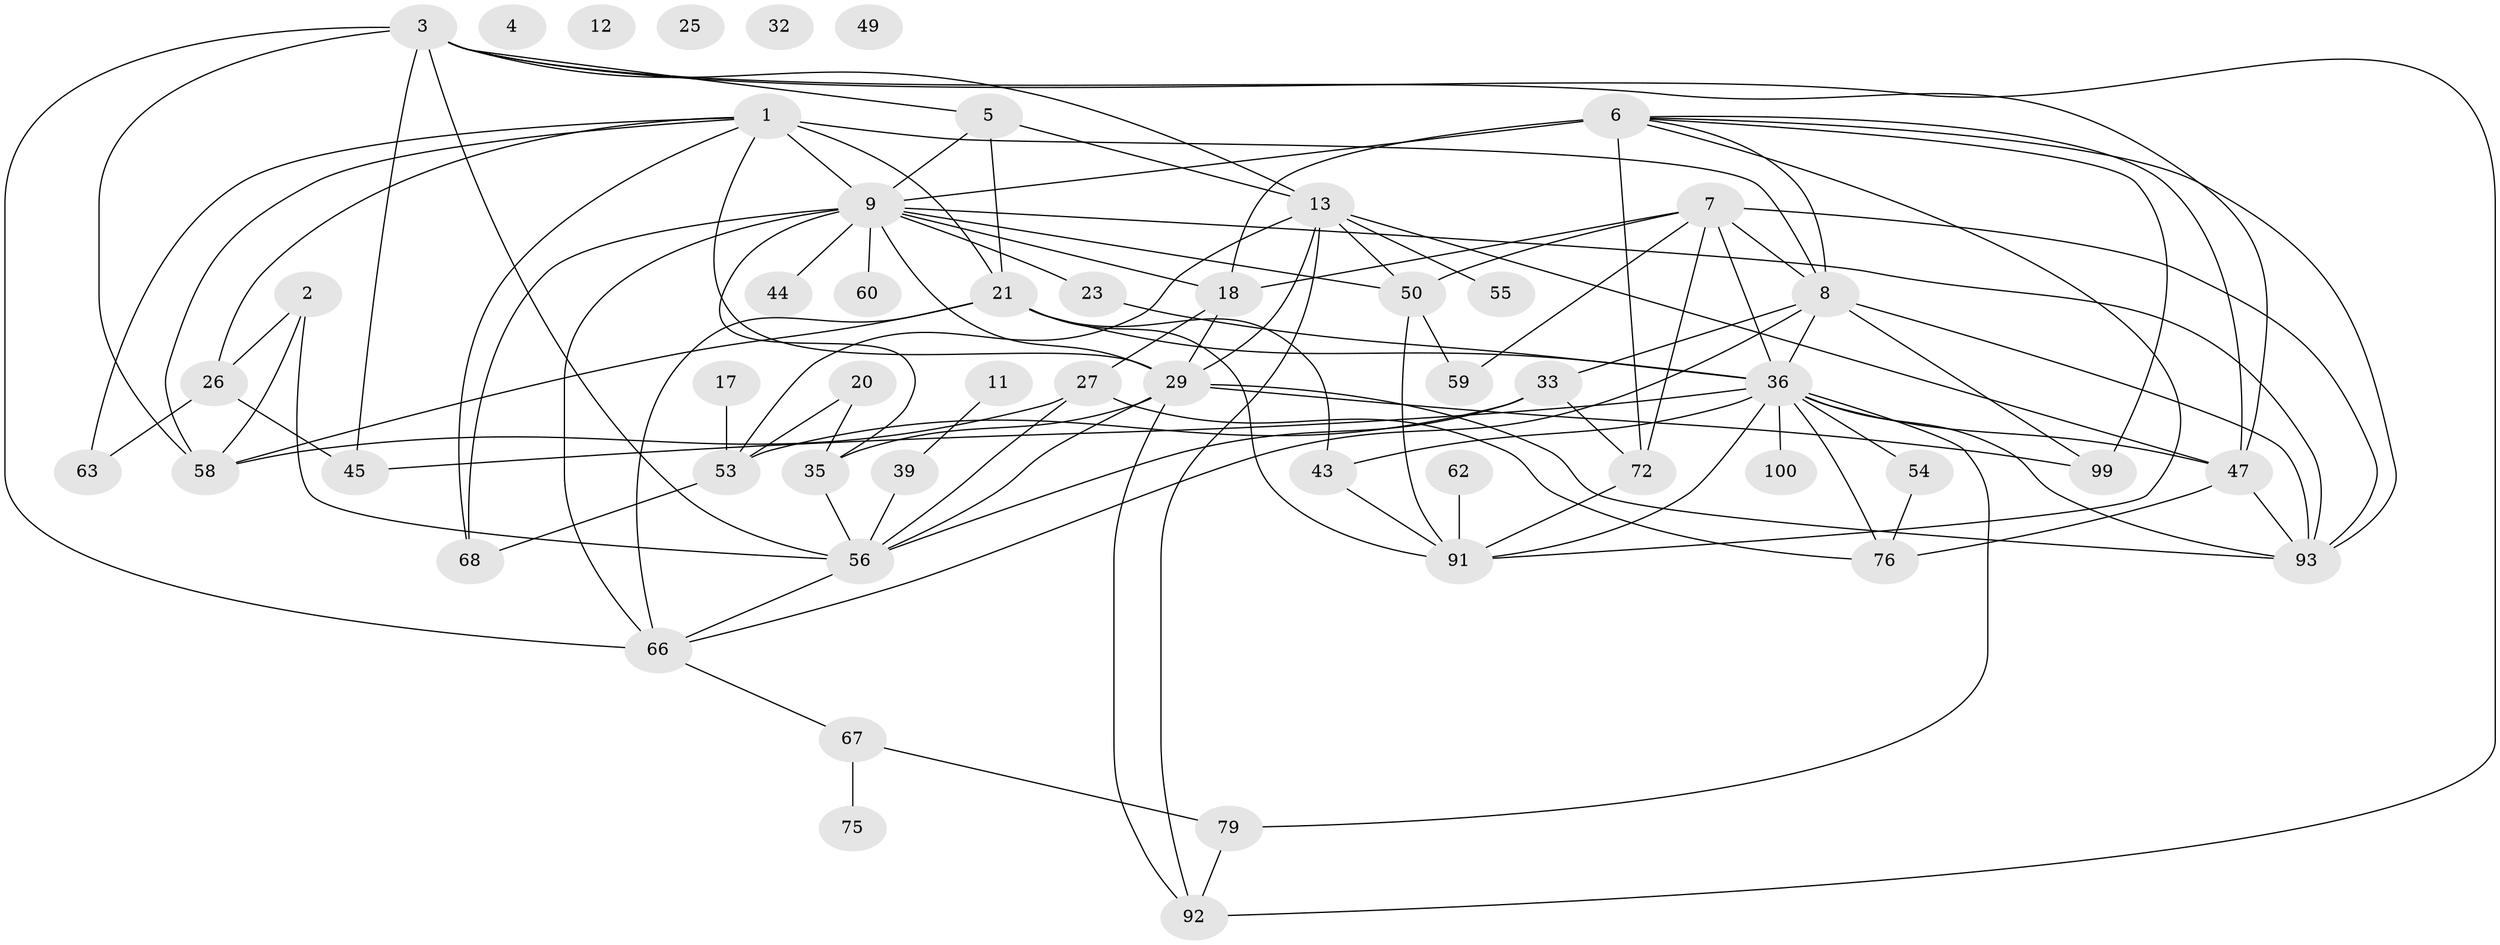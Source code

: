 // original degree distribution, {2: 0.16822429906542055, 3: 0.308411214953271, 0: 0.04672897196261682, 4: 0.14953271028037382, 1: 0.102803738317757, 5: 0.11214953271028037, 6: 0.06542056074766354, 7: 0.028037383177570093, 8: 0.009345794392523364, 9: 0.009345794392523364}
// Generated by graph-tools (version 1.1) at 2025/13/03/09/25 04:13:03]
// undirected, 53 vertices, 108 edges
graph export_dot {
graph [start="1"]
  node [color=gray90,style=filled];
  1 [super="+40+34"];
  2;
  3 [super="+83+88"];
  4;
  5 [super="+52"];
  6 [super="+10"];
  7 [super="+57+78+16"];
  8 [super="+80"];
  9 [super="+74+28"];
  11;
  12;
  13 [super="+38+15+95+14"];
  17;
  18 [super="+22"];
  20 [super="+69+24"];
  21 [super="+106+37"];
  23;
  25;
  26 [super="+96"];
  27 [super="+94"];
  29 [super="+103"];
  32;
  33 [super="+65+82"];
  35 [super="+51"];
  36 [super="+41+48"];
  39 [super="+42+64"];
  43;
  44;
  45;
  47 [super="+61+77"];
  49;
  50 [super="+70"];
  53;
  54;
  55;
  56 [super="+84"];
  58 [super="+87"];
  59;
  60;
  62 [super="+86"];
  63;
  66 [super="+90"];
  67 [super="+71"];
  68;
  72;
  75;
  76;
  79;
  91;
  92;
  93;
  99;
  100;
  1 -- 58;
  1 -- 68;
  1 -- 8;
  1 -- 26;
  1 -- 29;
  1 -- 63;
  1 -- 9 [weight=2];
  1 -- 21 [weight=2];
  2 -- 58;
  2 -- 56;
  2 -- 26;
  3 -- 58 [weight=2];
  3 -- 92;
  3 -- 66;
  3 -- 45;
  3 -- 56;
  3 -- 13;
  3 -- 47;
  3 -- 5;
  5 -- 9;
  5 -- 21;
  5 -- 13;
  6 -- 18 [weight=2];
  6 -- 72;
  6 -- 99;
  6 -- 8;
  6 -- 9 [weight=3];
  6 -- 91;
  6 -- 93;
  6 -- 47;
  7 -- 93;
  7 -- 18;
  7 -- 50;
  7 -- 36 [weight=2];
  7 -- 8;
  7 -- 59;
  7 -- 72;
  8 -- 36 [weight=2];
  8 -- 66;
  8 -- 99;
  8 -- 93;
  8 -- 33;
  9 -- 18;
  9 -- 66 [weight=2];
  9 -- 35 [weight=2];
  9 -- 68;
  9 -- 44;
  9 -- 23;
  9 -- 60;
  9 -- 93;
  9 -- 50;
  9 -- 29;
  11 -- 39;
  13 -- 55;
  13 -- 29;
  13 -- 53;
  13 -- 50;
  13 -- 47;
  13 -- 92;
  17 -- 53;
  18 -- 27;
  18 -- 29;
  20 -- 35;
  20 -- 53;
  21 -- 43;
  21 -- 66;
  21 -- 36;
  21 -- 58;
  21 -- 91;
  23 -- 36;
  26 -- 45;
  26 -- 63;
  27 -- 56;
  27 -- 76;
  27 -- 58;
  29 -- 56;
  29 -- 92;
  29 -- 35;
  29 -- 99;
  29 -- 93;
  33 -- 56;
  33 -- 72;
  33 -- 53;
  35 -- 56;
  36 -- 100;
  36 -- 43;
  36 -- 76;
  36 -- 79;
  36 -- 54 [weight=2];
  36 -- 93;
  36 -- 91;
  36 -- 45;
  36 -- 47;
  39 -- 56;
  43 -- 91;
  47 -- 76;
  47 -- 93;
  50 -- 59;
  50 -- 91;
  53 -- 68;
  54 -- 76;
  56 -- 66;
  62 -- 91 [weight=2];
  66 -- 67;
  67 -- 75;
  67 -- 79;
  72 -- 91;
  79 -- 92;
}
